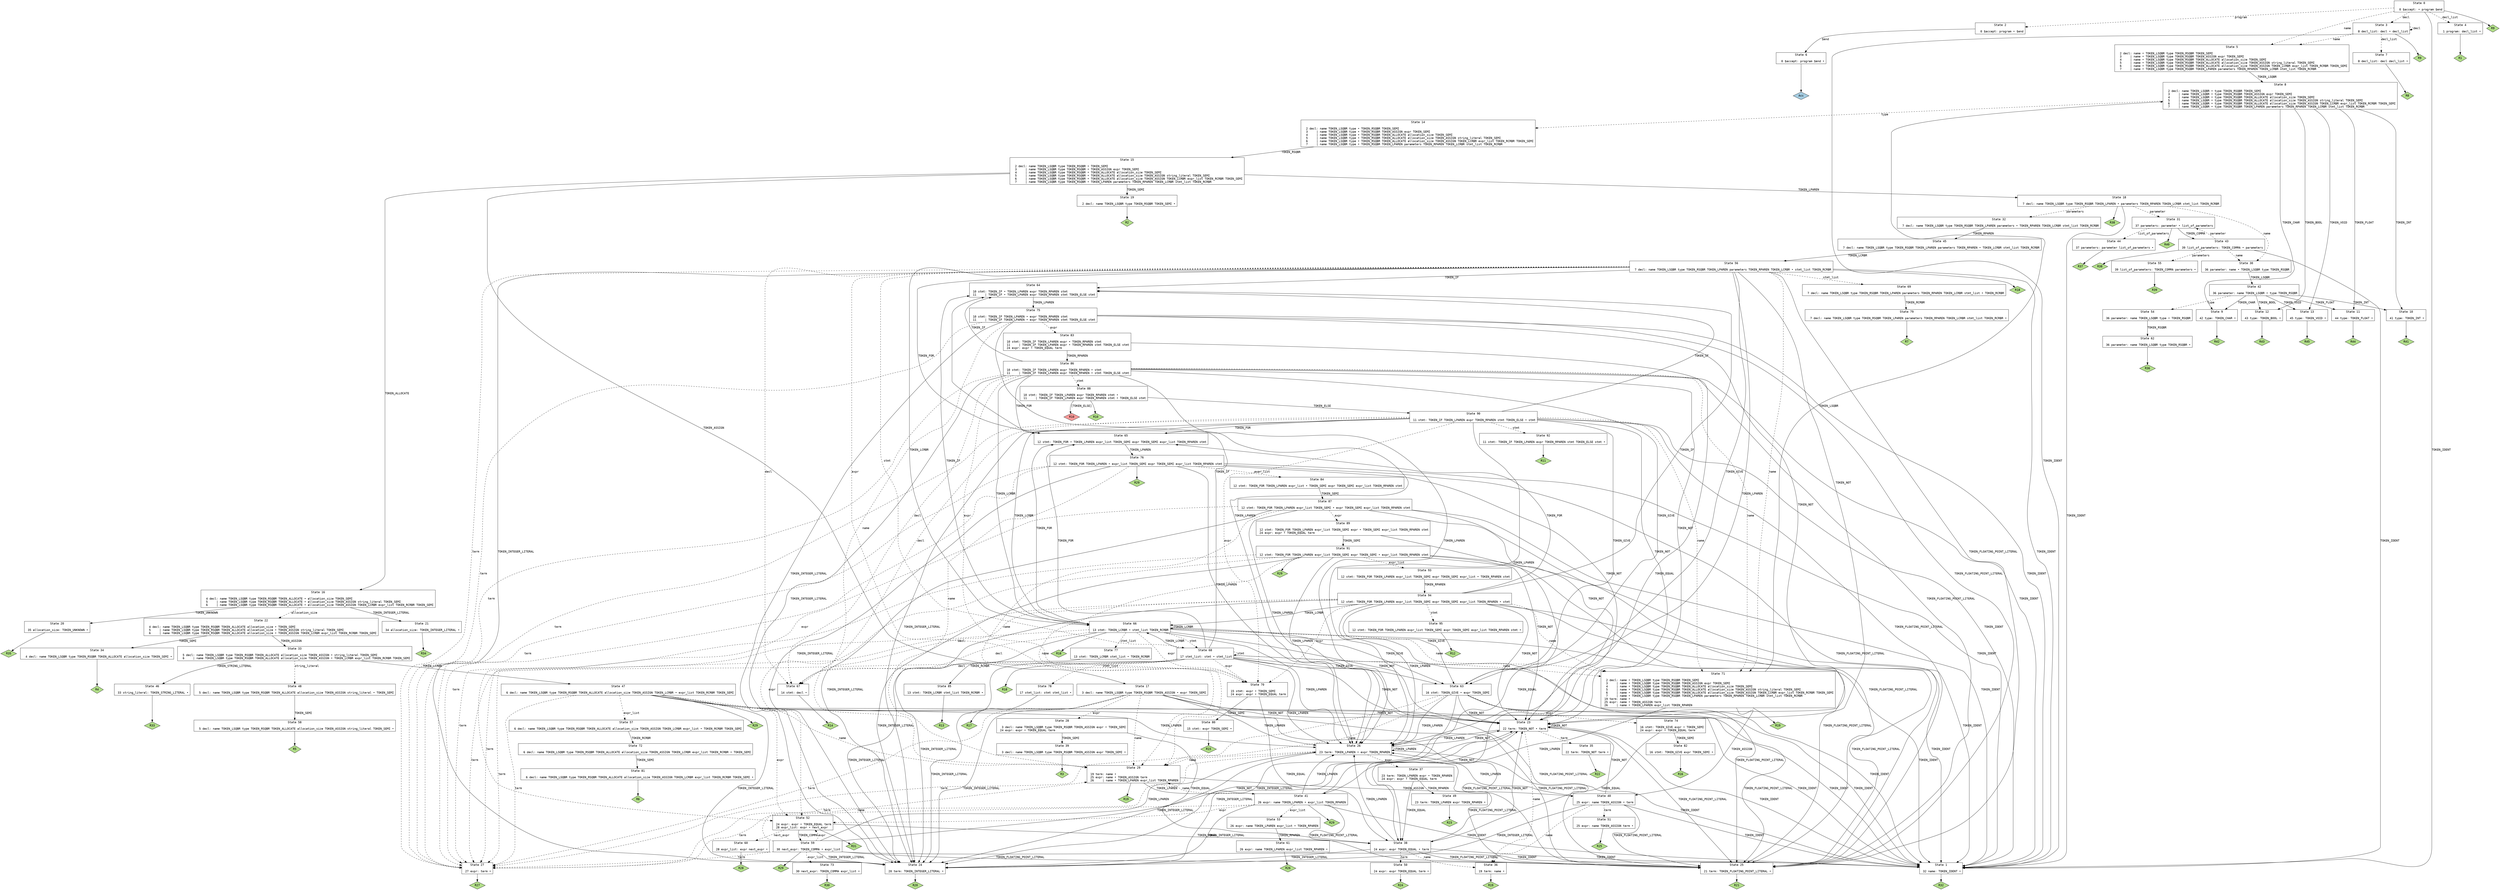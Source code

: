 // Generated by GNU Bison 3.8.2.
// Report bugs to <bug-bison@gnu.org>.
// Home page: <https://www.gnu.org/software/bison/>.

digraph "parser.y"
{
  node [fontname = courier, shape = box, colorscheme = paired6]
  edge [fontname = courier]

  0 [label="State 0\n\l  0 $accept: • program $end\l"]
  0 -> 1 [style=solid label="TOKEN_IDENT"]
  0 -> 2 [style=dashed label="program"]
  0 -> 3 [style=dashed label="decl"]
  0 -> 4 [style=dashed label="decl_list"]
  0 -> 5 [style=dashed label="name"]
  0 -> "0R9" [style=solid]
 "0R9" [label="R9", fillcolor=3, shape=diamond, style=filled]
  1 [label="State 1\n\l 32 name: TOKEN_IDENT •\l"]
  1 -> "1R32" [style=solid]
 "1R32" [label="R32", fillcolor=3, shape=diamond, style=filled]
  2 [label="State 2\n\l  0 $accept: program • $end\l"]
  2 -> 6 [style=solid label="$end"]
  3 [label="State 3\n\l  8 decl_list: decl • decl_list\l"]
  3 -> 1 [style=solid label="TOKEN_IDENT"]
  3 -> 3 [style=dashed label="decl"]
  3 -> 7 [style=dashed label="decl_list"]
  3 -> 5 [style=dashed label="name"]
  3 -> "3R9" [style=solid]
 "3R9" [label="R9", fillcolor=3, shape=diamond, style=filled]
  4 [label="State 4\n\l  1 program: decl_list •\l"]
  4 -> "4R1" [style=solid]
 "4R1" [label="R1", fillcolor=3, shape=diamond, style=filled]
  5 [label="State 5\n\l  2 decl: name • TOKEN_LSQBR type TOKEN_RSQBR TOKEN_SEMI\l  3     | name • TOKEN_LSQBR type TOKEN_RSQBR TOKEN_ASSIGN expr TOKEN_SEMI\l  4     | name • TOKEN_LSQBR type TOKEN_RSQBR TOKEN_ALLOCATE allocation_size TOKEN_SEMI\l  5     | name • TOKEN_LSQBR type TOKEN_RSQBR TOKEN_ALLOCATE allocation_size TOKEN_ASSIGN string_literal TOKEN_SEMI\l  6     | name • TOKEN_LSQBR type TOKEN_RSQBR TOKEN_ALLOCATE allocation_size TOKEN_ASSIGN TOKEN_LCRBR expr_list TOKEN_RCRBR TOKEN_SEMI\l  7     | name • TOKEN_LSQBR type TOKEN_RSQBR TOKEN_LPAREN parameters TOKEN_RPAREN TOKEN_LCRBR stmt_list TOKEN_RCRBR\l"]
  5 -> 8 [style=solid label="TOKEN_LSQBR"]
  6 [label="State 6\n\l  0 $accept: program $end •\l"]
  6 -> "6R0" [style=solid]
 "6R0" [label="Acc", fillcolor=1, shape=diamond, style=filled]
  7 [label="State 7\n\l  8 decl_list: decl decl_list •\l"]
  7 -> "7R8" [style=solid]
 "7R8" [label="R8", fillcolor=3, shape=diamond, style=filled]
  8 [label="State 8\n\l  2 decl: name TOKEN_LSQBR • type TOKEN_RSQBR TOKEN_SEMI\l  3     | name TOKEN_LSQBR • type TOKEN_RSQBR TOKEN_ASSIGN expr TOKEN_SEMI\l  4     | name TOKEN_LSQBR • type TOKEN_RSQBR TOKEN_ALLOCATE allocation_size TOKEN_SEMI\l  5     | name TOKEN_LSQBR • type TOKEN_RSQBR TOKEN_ALLOCATE allocation_size TOKEN_ASSIGN string_literal TOKEN_SEMI\l  6     | name TOKEN_LSQBR • type TOKEN_RSQBR TOKEN_ALLOCATE allocation_size TOKEN_ASSIGN TOKEN_LCRBR expr_list TOKEN_RCRBR TOKEN_SEMI\l  7     | name TOKEN_LSQBR • type TOKEN_RSQBR TOKEN_LPAREN parameters TOKEN_RPAREN TOKEN_LCRBR stmt_list TOKEN_RCRBR\l"]
  8 -> 9 [style=solid label="TOKEN_CHAR"]
  8 -> 10 [style=solid label="TOKEN_INT"]
  8 -> 11 [style=solid label="TOKEN_FLOAT"]
  8 -> 12 [style=solid label="TOKEN_BOOL"]
  8 -> 13 [style=solid label="TOKEN_VOID"]
  8 -> 14 [style=dashed label="type"]
  9 [label="State 9\n\l 42 type: TOKEN_CHAR •\l"]
  9 -> "9R42" [style=solid]
 "9R42" [label="R42", fillcolor=3, shape=diamond, style=filled]
  10 [label="State 10\n\l 41 type: TOKEN_INT •\l"]
  10 -> "10R41" [style=solid]
 "10R41" [label="R41", fillcolor=3, shape=diamond, style=filled]
  11 [label="State 11\n\l 44 type: TOKEN_FLOAT •\l"]
  11 -> "11R44" [style=solid]
 "11R44" [label="R44", fillcolor=3, shape=diamond, style=filled]
  12 [label="State 12\n\l 43 type: TOKEN_BOOL •\l"]
  12 -> "12R43" [style=solid]
 "12R43" [label="R43", fillcolor=3, shape=diamond, style=filled]
  13 [label="State 13\n\l 45 type: TOKEN_VOID •\l"]
  13 -> "13R45" [style=solid]
 "13R45" [label="R45", fillcolor=3, shape=diamond, style=filled]
  14 [label="State 14\n\l  2 decl: name TOKEN_LSQBR type • TOKEN_RSQBR TOKEN_SEMI\l  3     | name TOKEN_LSQBR type • TOKEN_RSQBR TOKEN_ASSIGN expr TOKEN_SEMI\l  4     | name TOKEN_LSQBR type • TOKEN_RSQBR TOKEN_ALLOCATE allocation_size TOKEN_SEMI\l  5     | name TOKEN_LSQBR type • TOKEN_RSQBR TOKEN_ALLOCATE allocation_size TOKEN_ASSIGN string_literal TOKEN_SEMI\l  6     | name TOKEN_LSQBR type • TOKEN_RSQBR TOKEN_ALLOCATE allocation_size TOKEN_ASSIGN TOKEN_LCRBR expr_list TOKEN_RCRBR TOKEN_SEMI\l  7     | name TOKEN_LSQBR type • TOKEN_RSQBR TOKEN_LPAREN parameters TOKEN_RPAREN TOKEN_LCRBR stmt_list TOKEN_RCRBR\l"]
  14 -> 15 [style=solid label="TOKEN_RSQBR"]
  15 [label="State 15\n\l  2 decl: name TOKEN_LSQBR type TOKEN_RSQBR • TOKEN_SEMI\l  3     | name TOKEN_LSQBR type TOKEN_RSQBR • TOKEN_ASSIGN expr TOKEN_SEMI\l  4     | name TOKEN_LSQBR type TOKEN_RSQBR • TOKEN_ALLOCATE allocation_size TOKEN_SEMI\l  5     | name TOKEN_LSQBR type TOKEN_RSQBR • TOKEN_ALLOCATE allocation_size TOKEN_ASSIGN string_literal TOKEN_SEMI\l  6     | name TOKEN_LSQBR type TOKEN_RSQBR • TOKEN_ALLOCATE allocation_size TOKEN_ASSIGN TOKEN_LCRBR expr_list TOKEN_RCRBR TOKEN_SEMI\l  7     | name TOKEN_LSQBR type TOKEN_RSQBR • TOKEN_LPAREN parameters TOKEN_RPAREN TOKEN_LCRBR stmt_list TOKEN_RCRBR\l"]
  15 -> 16 [style=solid label="TOKEN_ALLOCATE"]
  15 -> 17 [style=solid label="TOKEN_ASSIGN"]
  15 -> 18 [style=solid label="TOKEN_LPAREN"]
  15 -> 19 [style=solid label="TOKEN_SEMI"]
  16 [label="State 16\n\l  4 decl: name TOKEN_LSQBR type TOKEN_RSQBR TOKEN_ALLOCATE • allocation_size TOKEN_SEMI\l  5     | name TOKEN_LSQBR type TOKEN_RSQBR TOKEN_ALLOCATE • allocation_size TOKEN_ASSIGN string_literal TOKEN_SEMI\l  6     | name TOKEN_LSQBR type TOKEN_RSQBR TOKEN_ALLOCATE • allocation_size TOKEN_ASSIGN TOKEN_LCRBR expr_list TOKEN_RCRBR TOKEN_SEMI\l"]
  16 -> 20 [style=solid label="TOKEN_UNKNOWN"]
  16 -> 21 [style=solid label="TOKEN_INTEGER_LITERAL"]
  16 -> 22 [style=dashed label="allocation_size"]
  17 [label="State 17\n\l  3 decl: name TOKEN_LSQBR type TOKEN_RSQBR TOKEN_ASSIGN • expr TOKEN_SEMI\l"]
  17 -> 23 [style=solid label="TOKEN_NOT"]
  17 -> 24 [style=solid label="TOKEN_INTEGER_LITERAL"]
  17 -> 25 [style=solid label="TOKEN_FLOATING_POINT_LITERAL"]
  17 -> 1 [style=solid label="TOKEN_IDENT"]
  17 -> 26 [style=solid label="TOKEN_LPAREN"]
  17 -> 27 [style=dashed label="term"]
  17 -> 28 [style=dashed label="expr"]
  17 -> 29 [style=dashed label="name"]
  18 [label="State 18\n\l  7 decl: name TOKEN_LSQBR type TOKEN_RSQBR TOKEN_LPAREN • parameters TOKEN_RPAREN TOKEN_LCRBR stmt_list TOKEN_RCRBR\l"]
  18 -> 1 [style=solid label="TOKEN_IDENT"]
  18 -> 30 [style=dashed label="name"]
  18 -> 31 [style=dashed label="parameter"]
  18 -> 32 [style=dashed label="parameters"]
  18 -> "18R38" [style=solid]
 "18R38" [label="R38", fillcolor=3, shape=diamond, style=filled]
  19 [label="State 19\n\l  2 decl: name TOKEN_LSQBR type TOKEN_RSQBR TOKEN_SEMI •\l"]
  19 -> "19R2" [style=solid]
 "19R2" [label="R2", fillcolor=3, shape=diamond, style=filled]
  20 [label="State 20\n\l 35 allocation_size: TOKEN_UNKNOWN •\l"]
  20 -> "20R35" [style=solid]
 "20R35" [label="R35", fillcolor=3, shape=diamond, style=filled]
  21 [label="State 21\n\l 34 allocation_size: TOKEN_INTEGER_LITERAL •\l"]
  21 -> "21R34" [style=solid]
 "21R34" [label="R34", fillcolor=3, shape=diamond, style=filled]
  22 [label="State 22\n\l  4 decl: name TOKEN_LSQBR type TOKEN_RSQBR TOKEN_ALLOCATE allocation_size • TOKEN_SEMI\l  5     | name TOKEN_LSQBR type TOKEN_RSQBR TOKEN_ALLOCATE allocation_size • TOKEN_ASSIGN string_literal TOKEN_SEMI\l  6     | name TOKEN_LSQBR type TOKEN_RSQBR TOKEN_ALLOCATE allocation_size • TOKEN_ASSIGN TOKEN_LCRBR expr_list TOKEN_RCRBR TOKEN_SEMI\l"]
  22 -> 33 [style=solid label="TOKEN_ASSIGN"]
  22 -> 34 [style=solid label="TOKEN_SEMI"]
  23 [label="State 23\n\l 22 term: TOKEN_NOT • term\l"]
  23 -> 23 [style=solid label="TOKEN_NOT"]
  23 -> 24 [style=solid label="TOKEN_INTEGER_LITERAL"]
  23 -> 25 [style=solid label="TOKEN_FLOATING_POINT_LITERAL"]
  23 -> 1 [style=solid label="TOKEN_IDENT"]
  23 -> 26 [style=solid label="TOKEN_LPAREN"]
  23 -> 35 [style=dashed label="term"]
  23 -> 36 [style=dashed label="name"]
  24 [label="State 24\n\l 20 term: TOKEN_INTEGER_LITERAL •\l"]
  24 -> "24R20" [style=solid]
 "24R20" [label="R20", fillcolor=3, shape=diamond, style=filled]
  25 [label="State 25\n\l 21 term: TOKEN_FLOATING_POINT_LITERAL •\l"]
  25 -> "25R21" [style=solid]
 "25R21" [label="R21", fillcolor=3, shape=diamond, style=filled]
  26 [label="State 26\n\l 23 term: TOKEN_LPAREN • expr TOKEN_RPAREN\l"]
  26 -> 23 [style=solid label="TOKEN_NOT"]
  26 -> 24 [style=solid label="TOKEN_INTEGER_LITERAL"]
  26 -> 25 [style=solid label="TOKEN_FLOATING_POINT_LITERAL"]
  26 -> 1 [style=solid label="TOKEN_IDENT"]
  26 -> 26 [style=solid label="TOKEN_LPAREN"]
  26 -> 27 [style=dashed label="term"]
  26 -> 37 [style=dashed label="expr"]
  26 -> 29 [style=dashed label="name"]
  27 [label="State 27\n\l 27 expr: term •\l"]
  27 -> "27R27" [style=solid]
 "27R27" [label="R27", fillcolor=3, shape=diamond, style=filled]
  28 [label="State 28\n\l  3 decl: name TOKEN_LSQBR type TOKEN_RSQBR TOKEN_ASSIGN expr • TOKEN_SEMI\l 24 expr: expr • TOKEN_EQUAL term\l"]
  28 -> 38 [style=solid label="TOKEN_EQUAL"]
  28 -> 39 [style=solid label="TOKEN_SEMI"]
  29 [label="State 29\n\l 19 term: name •\l 25 expr: name • TOKEN_ASSIGN term\l 26     | name • TOKEN_LPAREN expr_list TOKEN_RPAREN\l"]
  29 -> 40 [style=solid label="TOKEN_ASSIGN"]
  29 -> 41 [style=solid label="TOKEN_LPAREN"]
  29 -> "29R19" [style=solid]
 "29R19" [label="R19", fillcolor=3, shape=diamond, style=filled]
  30 [label="State 30\n\l 36 parameter: name • TOKEN_LSQBR type TOKEN_RSQBR\l"]
  30 -> 42 [style=solid label="TOKEN_LSQBR"]
  31 [label="State 31\n\l 37 parameters: parameter • list_of_parameters\l"]
  31 -> 43 [style=solid label="TOKEN_COMMA"]
  31 -> 44 [style=dashed label="list_of_parameters"]
  31 -> "31R40" [style=solid]
 "31R40" [label="R40", fillcolor=3, shape=diamond, style=filled]
  32 [label="State 32\n\l  7 decl: name TOKEN_LSQBR type TOKEN_RSQBR TOKEN_LPAREN parameters • TOKEN_RPAREN TOKEN_LCRBR stmt_list TOKEN_RCRBR\l"]
  32 -> 45 [style=solid label="TOKEN_RPAREN"]
  33 [label="State 33\n\l  5 decl: name TOKEN_LSQBR type TOKEN_RSQBR TOKEN_ALLOCATE allocation_size TOKEN_ASSIGN • string_literal TOKEN_SEMI\l  6     | name TOKEN_LSQBR type TOKEN_RSQBR TOKEN_ALLOCATE allocation_size TOKEN_ASSIGN • TOKEN_LCRBR expr_list TOKEN_RCRBR TOKEN_SEMI\l"]
  33 -> 46 [style=solid label="TOKEN_STRING_LITERAL"]
  33 -> 47 [style=solid label="TOKEN_LCRBR"]
  33 -> 48 [style=dashed label="string_literal"]
  34 [label="State 34\n\l  4 decl: name TOKEN_LSQBR type TOKEN_RSQBR TOKEN_ALLOCATE allocation_size TOKEN_SEMI •\l"]
  34 -> "34R4" [style=solid]
 "34R4" [label="R4", fillcolor=3, shape=diamond, style=filled]
  35 [label="State 35\n\l 22 term: TOKEN_NOT term •\l"]
  35 -> "35R22" [style=solid]
 "35R22" [label="R22", fillcolor=3, shape=diamond, style=filled]
  36 [label="State 36\n\l 19 term: name •\l"]
  36 -> "36R19" [style=solid]
 "36R19" [label="R19", fillcolor=3, shape=diamond, style=filled]
  37 [label="State 37\n\l 23 term: TOKEN_LPAREN expr • TOKEN_RPAREN\l 24 expr: expr • TOKEN_EQUAL term\l"]
  37 -> 38 [style=solid label="TOKEN_EQUAL"]
  37 -> 49 [style=solid label="TOKEN_RPAREN"]
  38 [label="State 38\n\l 24 expr: expr TOKEN_EQUAL • term\l"]
  38 -> 23 [style=solid label="TOKEN_NOT"]
  38 -> 24 [style=solid label="TOKEN_INTEGER_LITERAL"]
  38 -> 25 [style=solid label="TOKEN_FLOATING_POINT_LITERAL"]
  38 -> 1 [style=solid label="TOKEN_IDENT"]
  38 -> 26 [style=solid label="TOKEN_LPAREN"]
  38 -> 50 [style=dashed label="term"]
  38 -> 36 [style=dashed label="name"]
  39 [label="State 39\n\l  3 decl: name TOKEN_LSQBR type TOKEN_RSQBR TOKEN_ASSIGN expr TOKEN_SEMI •\l"]
  39 -> "39R3" [style=solid]
 "39R3" [label="R3", fillcolor=3, shape=diamond, style=filled]
  40 [label="State 40\n\l 25 expr: name TOKEN_ASSIGN • term\l"]
  40 -> 23 [style=solid label="TOKEN_NOT"]
  40 -> 24 [style=solid label="TOKEN_INTEGER_LITERAL"]
  40 -> 25 [style=solid label="TOKEN_FLOATING_POINT_LITERAL"]
  40 -> 1 [style=solid label="TOKEN_IDENT"]
  40 -> 26 [style=solid label="TOKEN_LPAREN"]
  40 -> 51 [style=dashed label="term"]
  40 -> 36 [style=dashed label="name"]
  41 [label="State 41\n\l 26 expr: name TOKEN_LPAREN • expr_list TOKEN_RPAREN\l"]
  41 -> 23 [style=solid label="TOKEN_NOT"]
  41 -> 24 [style=solid label="TOKEN_INTEGER_LITERAL"]
  41 -> 25 [style=solid label="TOKEN_FLOATING_POINT_LITERAL"]
  41 -> 1 [style=solid label="TOKEN_IDENT"]
  41 -> 26 [style=solid label="TOKEN_LPAREN"]
  41 -> 27 [style=dashed label="term"]
  41 -> 52 [style=dashed label="expr"]
  41 -> 53 [style=dashed label="expr_list"]
  41 -> 29 [style=dashed label="name"]
  41 -> "41R29" [style=solid]
 "41R29" [label="R29", fillcolor=3, shape=diamond, style=filled]
  42 [label="State 42\n\l 36 parameter: name TOKEN_LSQBR • type TOKEN_RSQBR\l"]
  42 -> 9 [style=solid label="TOKEN_CHAR"]
  42 -> 10 [style=solid label="TOKEN_INT"]
  42 -> 11 [style=solid label="TOKEN_FLOAT"]
  42 -> 12 [style=solid label="TOKEN_BOOL"]
  42 -> 13 [style=solid label="TOKEN_VOID"]
  42 -> 54 [style=dashed label="type"]
  43 [label="State 43\n\l 39 list_of_parameters: TOKEN_COMMA • parameters\l"]
  43 -> 1 [style=solid label="TOKEN_IDENT"]
  43 -> 30 [style=dashed label="name"]
  43 -> 31 [style=dashed label="parameter"]
  43 -> 55 [style=dashed label="parameters"]
  43 -> "43R38" [style=solid]
 "43R38" [label="R38", fillcolor=3, shape=diamond, style=filled]
  44 [label="State 44\n\l 37 parameters: parameter list_of_parameters •\l"]
  44 -> "44R37" [style=solid]
 "44R37" [label="R37", fillcolor=3, shape=diamond, style=filled]
  45 [label="State 45\n\l  7 decl: name TOKEN_LSQBR type TOKEN_RSQBR TOKEN_LPAREN parameters TOKEN_RPAREN • TOKEN_LCRBR stmt_list TOKEN_RCRBR\l"]
  45 -> 56 [style=solid label="TOKEN_LCRBR"]
  46 [label="State 46\n\l 33 string_literal: TOKEN_STRING_LITERAL •\l"]
  46 -> "46R33" [style=solid]
 "46R33" [label="R33", fillcolor=3, shape=diamond, style=filled]
  47 [label="State 47\n\l  6 decl: name TOKEN_LSQBR type TOKEN_RSQBR TOKEN_ALLOCATE allocation_size TOKEN_ASSIGN TOKEN_LCRBR • expr_list TOKEN_RCRBR TOKEN_SEMI\l"]
  47 -> 23 [style=solid label="TOKEN_NOT"]
  47 -> 24 [style=solid label="TOKEN_INTEGER_LITERAL"]
  47 -> 25 [style=solid label="TOKEN_FLOATING_POINT_LITERAL"]
  47 -> 1 [style=solid label="TOKEN_IDENT"]
  47 -> 26 [style=solid label="TOKEN_LPAREN"]
  47 -> 27 [style=dashed label="term"]
  47 -> 52 [style=dashed label="expr"]
  47 -> 57 [style=dashed label="expr_list"]
  47 -> 29 [style=dashed label="name"]
  47 -> "47R29" [style=solid]
 "47R29" [label="R29", fillcolor=3, shape=diamond, style=filled]
  48 [label="State 48\n\l  5 decl: name TOKEN_LSQBR type TOKEN_RSQBR TOKEN_ALLOCATE allocation_size TOKEN_ASSIGN string_literal • TOKEN_SEMI\l"]
  48 -> 58 [style=solid label="TOKEN_SEMI"]
  49 [label="State 49\n\l 23 term: TOKEN_LPAREN expr TOKEN_RPAREN •\l"]
  49 -> "49R23" [style=solid]
 "49R23" [label="R23", fillcolor=3, shape=diamond, style=filled]
  50 [label="State 50\n\l 24 expr: expr TOKEN_EQUAL term •\l"]
  50 -> "50R24" [style=solid]
 "50R24" [label="R24", fillcolor=3, shape=diamond, style=filled]
  51 [label="State 51\n\l 25 expr: name TOKEN_ASSIGN term •\l"]
  51 -> "51R25" [style=solid]
 "51R25" [label="R25", fillcolor=3, shape=diamond, style=filled]
  52 [label="State 52\n\l 24 expr: expr • TOKEN_EQUAL term\l 28 expr_list: expr • next_expr\l"]
  52 -> 38 [style=solid label="TOKEN_EQUAL"]
  52 -> 59 [style=solid label="TOKEN_COMMA"]
  52 -> 60 [style=dashed label="next_expr"]
  52 -> "52R31" [style=solid]
 "52R31" [label="R31", fillcolor=3, shape=diamond, style=filled]
  53 [label="State 53\n\l 26 expr: name TOKEN_LPAREN expr_list • TOKEN_RPAREN\l"]
  53 -> 61 [style=solid label="TOKEN_RPAREN"]
  54 [label="State 54\n\l 36 parameter: name TOKEN_LSQBR type • TOKEN_RSQBR\l"]
  54 -> 62 [style=solid label="TOKEN_RSQBR"]
  55 [label="State 55\n\l 39 list_of_parameters: TOKEN_COMMA parameters •\l"]
  55 -> "55R39" [style=solid]
 "55R39" [label="R39", fillcolor=3, shape=diamond, style=filled]
  56 [label="State 56\n\l  7 decl: name TOKEN_LSQBR type TOKEN_RSQBR TOKEN_LPAREN parameters TOKEN_RPAREN TOKEN_LCRBR • stmt_list TOKEN_RCRBR\l"]
  56 -> 23 [style=solid label="TOKEN_NOT"]
  56 -> 63 [style=solid label="TOKEN_GIVE"]
  56 -> 64 [style=solid label="TOKEN_IF"]
  56 -> 65 [style=solid label="TOKEN_FOR"]
  56 -> 24 [style=solid label="TOKEN_INTEGER_LITERAL"]
  56 -> 25 [style=solid label="TOKEN_FLOATING_POINT_LITERAL"]
  56 -> 1 [style=solid label="TOKEN_IDENT"]
  56 -> 26 [style=solid label="TOKEN_LPAREN"]
  56 -> 66 [style=solid label="TOKEN_LCRBR"]
  56 -> 67 [style=dashed label="decl"]
  56 -> 68 [style=dashed label="stmt"]
  56 -> 69 [style=dashed label="stmt_list"]
  56 -> 27 [style=dashed label="term"]
  56 -> 70 [style=dashed label="expr"]
  56 -> 71 [style=dashed label="name"]
  56 -> "56R18" [style=solid]
 "56R18" [label="R18", fillcolor=3, shape=diamond, style=filled]
  57 [label="State 57\n\l  6 decl: name TOKEN_LSQBR type TOKEN_RSQBR TOKEN_ALLOCATE allocation_size TOKEN_ASSIGN TOKEN_LCRBR expr_list • TOKEN_RCRBR TOKEN_SEMI\l"]
  57 -> 72 [style=solid label="TOKEN_RCRBR"]
  58 [label="State 58\n\l  5 decl: name TOKEN_LSQBR type TOKEN_RSQBR TOKEN_ALLOCATE allocation_size TOKEN_ASSIGN string_literal TOKEN_SEMI •\l"]
  58 -> "58R5" [style=solid]
 "58R5" [label="R5", fillcolor=3, shape=diamond, style=filled]
  59 [label="State 59\n\l 30 next_expr: TOKEN_COMMA • expr_list\l"]
  59 -> 23 [style=solid label="TOKEN_NOT"]
  59 -> 24 [style=solid label="TOKEN_INTEGER_LITERAL"]
  59 -> 25 [style=solid label="TOKEN_FLOATING_POINT_LITERAL"]
  59 -> 1 [style=solid label="TOKEN_IDENT"]
  59 -> 26 [style=solid label="TOKEN_LPAREN"]
  59 -> 27 [style=dashed label="term"]
  59 -> 52 [style=dashed label="expr"]
  59 -> 73 [style=dashed label="expr_list"]
  59 -> 29 [style=dashed label="name"]
  59 -> "59R29" [style=solid]
 "59R29" [label="R29", fillcolor=3, shape=diamond, style=filled]
  60 [label="State 60\n\l 28 expr_list: expr next_expr •\l"]
  60 -> "60R28" [style=solid]
 "60R28" [label="R28", fillcolor=3, shape=diamond, style=filled]
  61 [label="State 61\n\l 26 expr: name TOKEN_LPAREN expr_list TOKEN_RPAREN •\l"]
  61 -> "61R26" [style=solid]
 "61R26" [label="R26", fillcolor=3, shape=diamond, style=filled]
  62 [label="State 62\n\l 36 parameter: name TOKEN_LSQBR type TOKEN_RSQBR •\l"]
  62 -> "62R36" [style=solid]
 "62R36" [label="R36", fillcolor=3, shape=diamond, style=filled]
  63 [label="State 63\n\l 16 stmt: TOKEN_GIVE • expr TOKEN_SEMI\l"]
  63 -> 23 [style=solid label="TOKEN_NOT"]
  63 -> 24 [style=solid label="TOKEN_INTEGER_LITERAL"]
  63 -> 25 [style=solid label="TOKEN_FLOATING_POINT_LITERAL"]
  63 -> 1 [style=solid label="TOKEN_IDENT"]
  63 -> 26 [style=solid label="TOKEN_LPAREN"]
  63 -> 27 [style=dashed label="term"]
  63 -> 74 [style=dashed label="expr"]
  63 -> 29 [style=dashed label="name"]
  64 [label="State 64\n\l 10 stmt: TOKEN_IF • TOKEN_LPAREN expr TOKEN_RPAREN stmt\l 11     | TOKEN_IF • TOKEN_LPAREN expr TOKEN_RPAREN stmt TOKEN_ELSE stmt\l"]
  64 -> 75 [style=solid label="TOKEN_LPAREN"]
  65 [label="State 65\n\l 12 stmt: TOKEN_FOR • TOKEN_LPAREN expr_list TOKEN_SEMI expr TOKEN_SEMI expr_list TOKEN_RPAREN stmt\l"]
  65 -> 76 [style=solid label="TOKEN_LPAREN"]
  66 [label="State 66\n\l 13 stmt: TOKEN_LCRBR • stmt_list TOKEN_RCRBR\l"]
  66 -> 23 [style=solid label="TOKEN_NOT"]
  66 -> 63 [style=solid label="TOKEN_GIVE"]
  66 -> 64 [style=solid label="TOKEN_IF"]
  66 -> 65 [style=solid label="TOKEN_FOR"]
  66 -> 24 [style=solid label="TOKEN_INTEGER_LITERAL"]
  66 -> 25 [style=solid label="TOKEN_FLOATING_POINT_LITERAL"]
  66 -> 1 [style=solid label="TOKEN_IDENT"]
  66 -> 26 [style=solid label="TOKEN_LPAREN"]
  66 -> 66 [style=solid label="TOKEN_LCRBR"]
  66 -> 67 [style=dashed label="decl"]
  66 -> 68 [style=dashed label="stmt"]
  66 -> 77 [style=dashed label="stmt_list"]
  66 -> 27 [style=dashed label="term"]
  66 -> 70 [style=dashed label="expr"]
  66 -> 71 [style=dashed label="name"]
  66 -> "66R18" [style=solid]
 "66R18" [label="R18", fillcolor=3, shape=diamond, style=filled]
  67 [label="State 67\n\l 14 stmt: decl •\l"]
  67 -> "67R14" [style=solid]
 "67R14" [label="R14", fillcolor=3, shape=diamond, style=filled]
  68 [label="State 68\n\l 17 stmt_list: stmt • stmt_list\l"]
  68 -> 23 [style=solid label="TOKEN_NOT"]
  68 -> 63 [style=solid label="TOKEN_GIVE"]
  68 -> 64 [style=solid label="TOKEN_IF"]
  68 -> 65 [style=solid label="TOKEN_FOR"]
  68 -> 24 [style=solid label="TOKEN_INTEGER_LITERAL"]
  68 -> 25 [style=solid label="TOKEN_FLOATING_POINT_LITERAL"]
  68 -> 1 [style=solid label="TOKEN_IDENT"]
  68 -> 26 [style=solid label="TOKEN_LPAREN"]
  68 -> 66 [style=solid label="TOKEN_LCRBR"]
  68 -> 67 [style=dashed label="decl"]
  68 -> 68 [style=dashed label="stmt"]
  68 -> 78 [style=dashed label="stmt_list"]
  68 -> 27 [style=dashed label="term"]
  68 -> 70 [style=dashed label="expr"]
  68 -> 71 [style=dashed label="name"]
  68 -> "68R18" [style=solid]
 "68R18" [label="R18", fillcolor=3, shape=diamond, style=filled]
  69 [label="State 69\n\l  7 decl: name TOKEN_LSQBR type TOKEN_RSQBR TOKEN_LPAREN parameters TOKEN_RPAREN TOKEN_LCRBR stmt_list • TOKEN_RCRBR\l"]
  69 -> 79 [style=solid label="TOKEN_RCRBR"]
  70 [label="State 70\n\l 15 stmt: expr • TOKEN_SEMI\l 24 expr: expr • TOKEN_EQUAL term\l"]
  70 -> 38 [style=solid label="TOKEN_EQUAL"]
  70 -> 80 [style=solid label="TOKEN_SEMI"]
  71 [label="State 71\n\l  2 decl: name • TOKEN_LSQBR type TOKEN_RSQBR TOKEN_SEMI\l  3     | name • TOKEN_LSQBR type TOKEN_RSQBR TOKEN_ASSIGN expr TOKEN_SEMI\l  4     | name • TOKEN_LSQBR type TOKEN_RSQBR TOKEN_ALLOCATE allocation_size TOKEN_SEMI\l  5     | name • TOKEN_LSQBR type TOKEN_RSQBR TOKEN_ALLOCATE allocation_size TOKEN_ASSIGN string_literal TOKEN_SEMI\l  6     | name • TOKEN_LSQBR type TOKEN_RSQBR TOKEN_ALLOCATE allocation_size TOKEN_ASSIGN TOKEN_LCRBR expr_list TOKEN_RCRBR TOKEN_SEMI\l  7     | name • TOKEN_LSQBR type TOKEN_RSQBR TOKEN_LPAREN parameters TOKEN_RPAREN TOKEN_LCRBR stmt_list TOKEN_RCRBR\l 19 term: name •\l 25 expr: name • TOKEN_ASSIGN term\l 26     | name • TOKEN_LPAREN expr_list TOKEN_RPAREN\l"]
  71 -> 40 [style=solid label="TOKEN_ASSIGN"]
  71 -> 41 [style=solid label="TOKEN_LPAREN"]
  71 -> 8 [style=solid label="TOKEN_LSQBR"]
  71 -> "71R19" [style=solid]
 "71R19" [label="R19", fillcolor=3, shape=diamond, style=filled]
  72 [label="State 72\n\l  6 decl: name TOKEN_LSQBR type TOKEN_RSQBR TOKEN_ALLOCATE allocation_size TOKEN_ASSIGN TOKEN_LCRBR expr_list TOKEN_RCRBR • TOKEN_SEMI\l"]
  72 -> 81 [style=solid label="TOKEN_SEMI"]
  73 [label="State 73\n\l 30 next_expr: TOKEN_COMMA expr_list •\l"]
  73 -> "73R30" [style=solid]
 "73R30" [label="R30", fillcolor=3, shape=diamond, style=filled]
  74 [label="State 74\n\l 16 stmt: TOKEN_GIVE expr • TOKEN_SEMI\l 24 expr: expr • TOKEN_EQUAL term\l"]
  74 -> 38 [style=solid label="TOKEN_EQUAL"]
  74 -> 82 [style=solid label="TOKEN_SEMI"]
  75 [label="State 75\n\l 10 stmt: TOKEN_IF TOKEN_LPAREN • expr TOKEN_RPAREN stmt\l 11     | TOKEN_IF TOKEN_LPAREN • expr TOKEN_RPAREN stmt TOKEN_ELSE stmt\l"]
  75 -> 23 [style=solid label="TOKEN_NOT"]
  75 -> 24 [style=solid label="TOKEN_INTEGER_LITERAL"]
  75 -> 25 [style=solid label="TOKEN_FLOATING_POINT_LITERAL"]
  75 -> 1 [style=solid label="TOKEN_IDENT"]
  75 -> 26 [style=solid label="TOKEN_LPAREN"]
  75 -> 27 [style=dashed label="term"]
  75 -> 83 [style=dashed label="expr"]
  75 -> 29 [style=dashed label="name"]
  76 [label="State 76\n\l 12 stmt: TOKEN_FOR TOKEN_LPAREN • expr_list TOKEN_SEMI expr TOKEN_SEMI expr_list TOKEN_RPAREN stmt\l"]
  76 -> 23 [style=solid label="TOKEN_NOT"]
  76 -> 24 [style=solid label="TOKEN_INTEGER_LITERAL"]
  76 -> 25 [style=solid label="TOKEN_FLOATING_POINT_LITERAL"]
  76 -> 1 [style=solid label="TOKEN_IDENT"]
  76 -> 26 [style=solid label="TOKEN_LPAREN"]
  76 -> 27 [style=dashed label="term"]
  76 -> 52 [style=dashed label="expr"]
  76 -> 84 [style=dashed label="expr_list"]
  76 -> 29 [style=dashed label="name"]
  76 -> "76R29" [style=solid]
 "76R29" [label="R29", fillcolor=3, shape=diamond, style=filled]
  77 [label="State 77\n\l 13 stmt: TOKEN_LCRBR stmt_list • TOKEN_RCRBR\l"]
  77 -> 85 [style=solid label="TOKEN_RCRBR"]
  78 [label="State 78\n\l 17 stmt_list: stmt stmt_list •\l"]
  78 -> "78R17" [style=solid]
 "78R17" [label="R17", fillcolor=3, shape=diamond, style=filled]
  79 [label="State 79\n\l  7 decl: name TOKEN_LSQBR type TOKEN_RSQBR TOKEN_LPAREN parameters TOKEN_RPAREN TOKEN_LCRBR stmt_list TOKEN_RCRBR •\l"]
  79 -> "79R7" [style=solid]
 "79R7" [label="R7", fillcolor=3, shape=diamond, style=filled]
  80 [label="State 80\n\l 15 stmt: expr TOKEN_SEMI •\l"]
  80 -> "80R15" [style=solid]
 "80R15" [label="R15", fillcolor=3, shape=diamond, style=filled]
  81 [label="State 81\n\l  6 decl: name TOKEN_LSQBR type TOKEN_RSQBR TOKEN_ALLOCATE allocation_size TOKEN_ASSIGN TOKEN_LCRBR expr_list TOKEN_RCRBR TOKEN_SEMI •\l"]
  81 -> "81R6" [style=solid]
 "81R6" [label="R6", fillcolor=3, shape=diamond, style=filled]
  82 [label="State 82\n\l 16 stmt: TOKEN_GIVE expr TOKEN_SEMI •\l"]
  82 -> "82R16" [style=solid]
 "82R16" [label="R16", fillcolor=3, shape=diamond, style=filled]
  83 [label="State 83\n\l 10 stmt: TOKEN_IF TOKEN_LPAREN expr • TOKEN_RPAREN stmt\l 11     | TOKEN_IF TOKEN_LPAREN expr • TOKEN_RPAREN stmt TOKEN_ELSE stmt\l 24 expr: expr • TOKEN_EQUAL term\l"]
  83 -> 38 [style=solid label="TOKEN_EQUAL"]
  83 -> 86 [style=solid label="TOKEN_RPAREN"]
  84 [label="State 84\n\l 12 stmt: TOKEN_FOR TOKEN_LPAREN expr_list • TOKEN_SEMI expr TOKEN_SEMI expr_list TOKEN_RPAREN stmt\l"]
  84 -> 87 [style=solid label="TOKEN_SEMI"]
  85 [label="State 85\n\l 13 stmt: TOKEN_LCRBR stmt_list TOKEN_RCRBR •\l"]
  85 -> "85R13" [style=solid]
 "85R13" [label="R13", fillcolor=3, shape=diamond, style=filled]
  86 [label="State 86\n\l 10 stmt: TOKEN_IF TOKEN_LPAREN expr TOKEN_RPAREN • stmt\l 11     | TOKEN_IF TOKEN_LPAREN expr TOKEN_RPAREN • stmt TOKEN_ELSE stmt\l"]
  86 -> 23 [style=solid label="TOKEN_NOT"]
  86 -> 63 [style=solid label="TOKEN_GIVE"]
  86 -> 64 [style=solid label="TOKEN_IF"]
  86 -> 65 [style=solid label="TOKEN_FOR"]
  86 -> 24 [style=solid label="TOKEN_INTEGER_LITERAL"]
  86 -> 25 [style=solid label="TOKEN_FLOATING_POINT_LITERAL"]
  86 -> 1 [style=solid label="TOKEN_IDENT"]
  86 -> 26 [style=solid label="TOKEN_LPAREN"]
  86 -> 66 [style=solid label="TOKEN_LCRBR"]
  86 -> 67 [style=dashed label="decl"]
  86 -> 88 [style=dashed label="stmt"]
  86 -> 27 [style=dashed label="term"]
  86 -> 70 [style=dashed label="expr"]
  86 -> 71 [style=dashed label="name"]
  87 [label="State 87\n\l 12 stmt: TOKEN_FOR TOKEN_LPAREN expr_list TOKEN_SEMI • expr TOKEN_SEMI expr_list TOKEN_RPAREN stmt\l"]
  87 -> 23 [style=solid label="TOKEN_NOT"]
  87 -> 24 [style=solid label="TOKEN_INTEGER_LITERAL"]
  87 -> 25 [style=solid label="TOKEN_FLOATING_POINT_LITERAL"]
  87 -> 1 [style=solid label="TOKEN_IDENT"]
  87 -> 26 [style=solid label="TOKEN_LPAREN"]
  87 -> 27 [style=dashed label="term"]
  87 -> 89 [style=dashed label="expr"]
  87 -> 29 [style=dashed label="name"]
  88 [label="State 88\n\l 10 stmt: TOKEN_IF TOKEN_LPAREN expr TOKEN_RPAREN stmt •\l 11     | TOKEN_IF TOKEN_LPAREN expr TOKEN_RPAREN stmt • TOKEN_ELSE stmt\l"]
  88 -> 90 [style=solid label="TOKEN_ELSE"]
  88 -> "88R10d" [label="[TOKEN_ELSE]", style=solid]
 "88R10d" [label="R10", fillcolor=5, shape=diamond, style=filled]
  88 -> "88R10" [style=solid]
 "88R10" [label="R10", fillcolor=3, shape=diamond, style=filled]
  89 [label="State 89\n\l 12 stmt: TOKEN_FOR TOKEN_LPAREN expr_list TOKEN_SEMI expr • TOKEN_SEMI expr_list TOKEN_RPAREN stmt\l 24 expr: expr • TOKEN_EQUAL term\l"]
  89 -> 38 [style=solid label="TOKEN_EQUAL"]
  89 -> 91 [style=solid label="TOKEN_SEMI"]
  90 [label="State 90\n\l 11 stmt: TOKEN_IF TOKEN_LPAREN expr TOKEN_RPAREN stmt TOKEN_ELSE • stmt\l"]
  90 -> 23 [style=solid label="TOKEN_NOT"]
  90 -> 63 [style=solid label="TOKEN_GIVE"]
  90 -> 64 [style=solid label="TOKEN_IF"]
  90 -> 65 [style=solid label="TOKEN_FOR"]
  90 -> 24 [style=solid label="TOKEN_INTEGER_LITERAL"]
  90 -> 25 [style=solid label="TOKEN_FLOATING_POINT_LITERAL"]
  90 -> 1 [style=solid label="TOKEN_IDENT"]
  90 -> 26 [style=solid label="TOKEN_LPAREN"]
  90 -> 66 [style=solid label="TOKEN_LCRBR"]
  90 -> 67 [style=dashed label="decl"]
  90 -> 92 [style=dashed label="stmt"]
  90 -> 27 [style=dashed label="term"]
  90 -> 70 [style=dashed label="expr"]
  90 -> 71 [style=dashed label="name"]
  91 [label="State 91\n\l 12 stmt: TOKEN_FOR TOKEN_LPAREN expr_list TOKEN_SEMI expr TOKEN_SEMI • expr_list TOKEN_RPAREN stmt\l"]
  91 -> 23 [style=solid label="TOKEN_NOT"]
  91 -> 24 [style=solid label="TOKEN_INTEGER_LITERAL"]
  91 -> 25 [style=solid label="TOKEN_FLOATING_POINT_LITERAL"]
  91 -> 1 [style=solid label="TOKEN_IDENT"]
  91 -> 26 [style=solid label="TOKEN_LPAREN"]
  91 -> 27 [style=dashed label="term"]
  91 -> 52 [style=dashed label="expr"]
  91 -> 93 [style=dashed label="expr_list"]
  91 -> 29 [style=dashed label="name"]
  91 -> "91R29" [style=solid]
 "91R29" [label="R29", fillcolor=3, shape=diamond, style=filled]
  92 [label="State 92\n\l 11 stmt: TOKEN_IF TOKEN_LPAREN expr TOKEN_RPAREN stmt TOKEN_ELSE stmt •\l"]
  92 -> "92R11" [style=solid]
 "92R11" [label="R11", fillcolor=3, shape=diamond, style=filled]
  93 [label="State 93\n\l 12 stmt: TOKEN_FOR TOKEN_LPAREN expr_list TOKEN_SEMI expr TOKEN_SEMI expr_list • TOKEN_RPAREN stmt\l"]
  93 -> 94 [style=solid label="TOKEN_RPAREN"]
  94 [label="State 94\n\l 12 stmt: TOKEN_FOR TOKEN_LPAREN expr_list TOKEN_SEMI expr TOKEN_SEMI expr_list TOKEN_RPAREN • stmt\l"]
  94 -> 23 [style=solid label="TOKEN_NOT"]
  94 -> 63 [style=solid label="TOKEN_GIVE"]
  94 -> 64 [style=solid label="TOKEN_IF"]
  94 -> 65 [style=solid label="TOKEN_FOR"]
  94 -> 24 [style=solid label="TOKEN_INTEGER_LITERAL"]
  94 -> 25 [style=solid label="TOKEN_FLOATING_POINT_LITERAL"]
  94 -> 1 [style=solid label="TOKEN_IDENT"]
  94 -> 26 [style=solid label="TOKEN_LPAREN"]
  94 -> 66 [style=solid label="TOKEN_LCRBR"]
  94 -> 67 [style=dashed label="decl"]
  94 -> 95 [style=dashed label="stmt"]
  94 -> 27 [style=dashed label="term"]
  94 -> 70 [style=dashed label="expr"]
  94 -> 71 [style=dashed label="name"]
  95 [label="State 95\n\l 12 stmt: TOKEN_FOR TOKEN_LPAREN expr_list TOKEN_SEMI expr TOKEN_SEMI expr_list TOKEN_RPAREN stmt •\l"]
  95 -> "95R12" [style=solid]
 "95R12" [label="R12", fillcolor=3, shape=diamond, style=filled]
}

